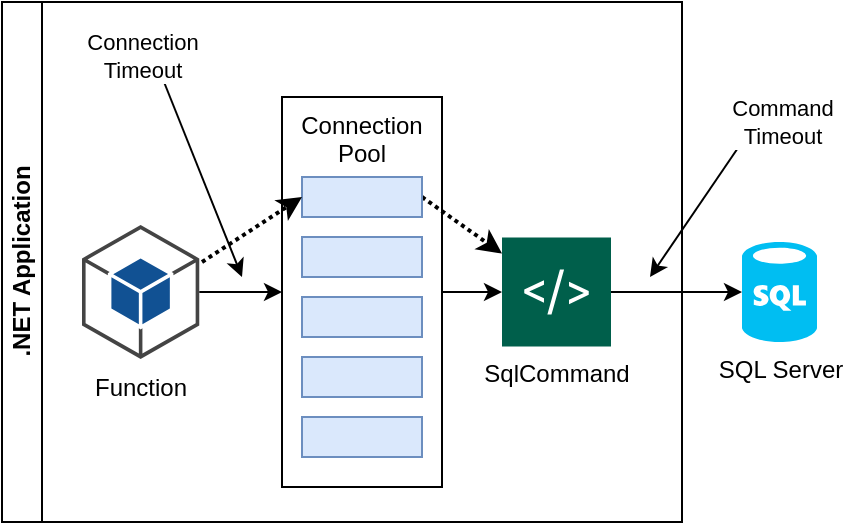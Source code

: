 <mxfile version="13.7.9" type="device"><diagram id="_53IJFCAOdi5-Trg1xsM" name="Page-1"><mxGraphModel dx="716" dy="419" grid="1" gridSize="10" guides="1" tooltips="1" connect="1" arrows="1" fold="1" page="1" pageScale="1" pageWidth="827" pageHeight="1169" math="0" shadow="0"><root><mxCell id="0"/><mxCell id="1" parent="0"/><mxCell id="TdxbSfuka0DmmTTOLv5k-1" value="SQL Server" style="verticalLabelPosition=bottom;html=1;verticalAlign=top;align=center;strokeColor=none;fillColor=#00BEF2;shape=mxgraph.azure.sql_database;" vertex="1" parent="1"><mxGeometry x="550" y="330" width="37.5" height="50" as="geometry"/></mxCell><mxCell id="TdxbSfuka0DmmTTOLv5k-9" value="" style="edgeStyle=none;rounded=0;orthogonalLoop=1;jettySize=auto;html=1;" edge="1" parent="1" source="TdxbSfuka0DmmTTOLv5k-2" target="TdxbSfuka0DmmTTOLv5k-4"><mxGeometry relative="1" as="geometry"/></mxCell><mxCell id="TdxbSfuka0DmmTTOLv5k-2" value="Function" style="outlineConnect=0;dashed=0;verticalLabelPosition=bottom;verticalAlign=top;align=center;html=1;shape=mxgraph.aws3.android;fillColor=#115193;gradientColor=none;" vertex="1" parent="1"><mxGeometry x="220" y="321.5" width="58.63" height="67" as="geometry"/></mxCell><mxCell id="TdxbSfuka0DmmTTOLv5k-8" value="" style="edgeStyle=none;rounded=0;orthogonalLoop=1;jettySize=auto;html=1;" edge="1" parent="1" source="TdxbSfuka0DmmTTOLv5k-4" target="TdxbSfuka0DmmTTOLv5k-6"><mxGeometry relative="1" as="geometry"/></mxCell><mxCell id="TdxbSfuka0DmmTTOLv5k-4" value="Connection&lt;br&gt;Pool" style="rounded=0;whiteSpace=wrap;html=1;verticalAlign=top;" vertex="1" parent="1"><mxGeometry x="320" y="257.5" width="80" height="195" as="geometry"/></mxCell><mxCell id="TdxbSfuka0DmmTTOLv5k-7" value="" style="rounded=0;orthogonalLoop=1;jettySize=auto;html=1;" edge="1" parent="1" source="TdxbSfuka0DmmTTOLv5k-6" target="TdxbSfuka0DmmTTOLv5k-1"><mxGeometry relative="1" as="geometry"/></mxCell><mxCell id="TdxbSfuka0DmmTTOLv5k-6" value="SqlCommand" style="pointerEvents=1;shadow=0;dashed=0;html=1;strokeColor=none;fillColor=#005F4B;labelPosition=center;verticalLabelPosition=bottom;verticalAlign=top;align=center;outlineConnect=0;shape=mxgraph.veeam2.command_line;" vertex="1" parent="1"><mxGeometry x="430" y="327.75" width="54.5" height="54.5" as="geometry"/></mxCell><mxCell id="TdxbSfuka0DmmTTOLv5k-23" value="" style="edgeStyle=none;rounded=0;orthogonalLoop=1;jettySize=auto;html=1;exitX=1;exitY=0.5;exitDx=0;exitDy=0;dashed=1;dashPattern=1 1;strokeWidth=2;" edge="1" parent="1" source="TdxbSfuka0DmmTTOLv5k-13" target="TdxbSfuka0DmmTTOLv5k-6"><mxGeometry relative="1" as="geometry"/></mxCell><mxCell id="TdxbSfuka0DmmTTOLv5k-13" value="" style="rounded=0;whiteSpace=wrap;html=1;fillColor=#dae8fc;strokeColor=#6c8ebf;" vertex="1" parent="1"><mxGeometry x="330" y="297.5" width="60" height="20" as="geometry"/></mxCell><mxCell id="TdxbSfuka0DmmTTOLv5k-14" value="" style="rounded=0;whiteSpace=wrap;html=1;fillColor=#dae8fc;strokeColor=#6c8ebf;" vertex="1" parent="1"><mxGeometry x="330" y="327.5" width="60" height="20" as="geometry"/></mxCell><mxCell id="TdxbSfuka0DmmTTOLv5k-15" value="" style="rounded=0;whiteSpace=wrap;html=1;fillColor=#dae8fc;strokeColor=#6c8ebf;" vertex="1" parent="1"><mxGeometry x="330" y="357.5" width="60" height="20" as="geometry"/></mxCell><mxCell id="TdxbSfuka0DmmTTOLv5k-16" value="" style="rounded=0;whiteSpace=wrap;html=1;fillColor=#dae8fc;strokeColor=#6c8ebf;" vertex="1" parent="1"><mxGeometry x="330" y="387.5" width="60" height="20" as="geometry"/></mxCell><mxCell id="TdxbSfuka0DmmTTOLv5k-17" value="" style="rounded=0;whiteSpace=wrap;html=1;fillColor=#dae8fc;strokeColor=#6c8ebf;" vertex="1" parent="1"><mxGeometry x="330" y="417.5" width="60" height="20" as="geometry"/></mxCell><mxCell id="TdxbSfuka0DmmTTOLv5k-18" value="" style="endArrow=classic;html=1;" edge="1" parent="1"><mxGeometry width="50" height="50" relative="1" as="geometry"><mxPoint x="260" y="247.5" as="sourcePoint"/><mxPoint x="300" y="347.5" as="targetPoint"/></mxGeometry></mxCell><mxCell id="TdxbSfuka0DmmTTOLv5k-19" value="Connection&lt;br&gt;Timeout" style="edgeLabel;html=1;align=center;verticalAlign=middle;resizable=0;points=[];" vertex="1" connectable="0" parent="TdxbSfuka0DmmTTOLv5k-18"><mxGeometry x="-0.347" y="-3" relative="1" as="geometry"><mxPoint x="-20.37" y="-44.01" as="offset"/></mxGeometry></mxCell><mxCell id="TdxbSfuka0DmmTTOLv5k-20" value="" style="endArrow=classic;html=1;" edge="1" parent="1"><mxGeometry width="50" height="50" relative="1" as="geometry"><mxPoint x="550" y="280" as="sourcePoint"/><mxPoint x="504" y="347.5" as="targetPoint"/></mxGeometry></mxCell><mxCell id="TdxbSfuka0DmmTTOLv5k-21" value="Command&lt;br&gt;Timeout" style="edgeLabel;html=1;align=center;verticalAlign=middle;resizable=0;points=[];" vertex="1" connectable="0" parent="TdxbSfuka0DmmTTOLv5k-20"><mxGeometry x="-0.347" y="-3" relative="1" as="geometry"><mxPoint x="37.6" y="-30.55" as="offset"/></mxGeometry></mxCell><mxCell id="TdxbSfuka0DmmTTOLv5k-22" value="" style="endArrow=classic;html=1;entryX=0;entryY=0.5;entryDx=0;entryDy=0;dashed=1;dashPattern=1 1;strokeWidth=2;" edge="1" parent="1" target="TdxbSfuka0DmmTTOLv5k-13"><mxGeometry width="50" height="50" relative="1" as="geometry"><mxPoint x="280" y="340" as="sourcePoint"/><mxPoint x="330" y="290" as="targetPoint"/></mxGeometry></mxCell><mxCell id="TdxbSfuka0DmmTTOLv5k-24" value=".NET Application" style="swimlane;html=1;horizontal=0;startSize=20;" vertex="1" parent="1"><mxGeometry x="180" y="210" width="340" height="260" as="geometry"/></mxCell></root></mxGraphModel></diagram></mxfile>